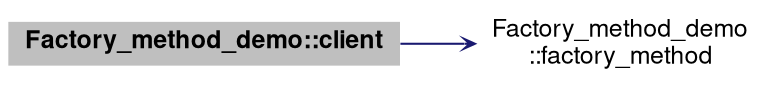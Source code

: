 digraph "Factory_method_demo::client"
{
 // LATEX_PDF_SIZE
  bgcolor="transparent";
  edge [fontname="Helvetica,Arial,sans-serif",fontsize=15,labelfontsize=15 arrowhead=open arrowtail=open arrowsize=0.5];
  node [fontname="Helvetica,Arial,sans-serif",fontsize=15,fontsize=12 shape=plaintext];
  rankdir="LR";
  Node1 [label=<<b>Factory_method_demo::client</b>>,height=0.2,width=0.4,color="black", fillcolor="grey75", style="filled", fontcolor="black",tooltip=" "];
  Node1 -> Node2 [color="midnightblue",style="solid"];
  Node2 [label="Factory_method_demo\l::factory_method",height=0.2,width=0.4,color="black",URL="$structFactory__method__demo.html#a8746eb954f21cbee4f733567fe11934e",tooltip=" "];
}
